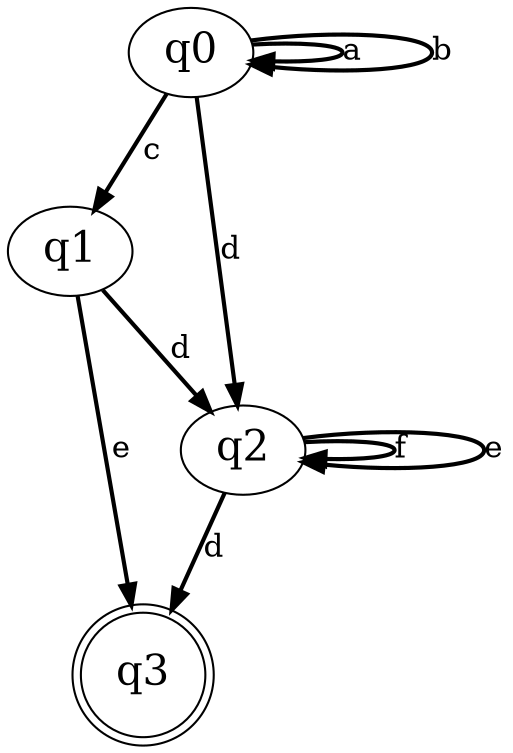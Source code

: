 digraph G {
  graph [fontsize=20]
  edge [fontsize=15]
  node [fontsize=20]
  q3 [shape = doublecircle]
  ranksep = .5
  nodesep = .6
  edge [style="setlinewidth(2)"]
q0 -> q0 [label = a]
q0 -> q0 [label = b]
q0 -> q1 [label = c]
q0 -> q2 [label = d]
q1 -> q2 [label = d]
q1 -> q3 [label = e]
q2 -> q2 [label = f]
q2 -> q2 [label = e]
q2 -> q3 [label = d]
}